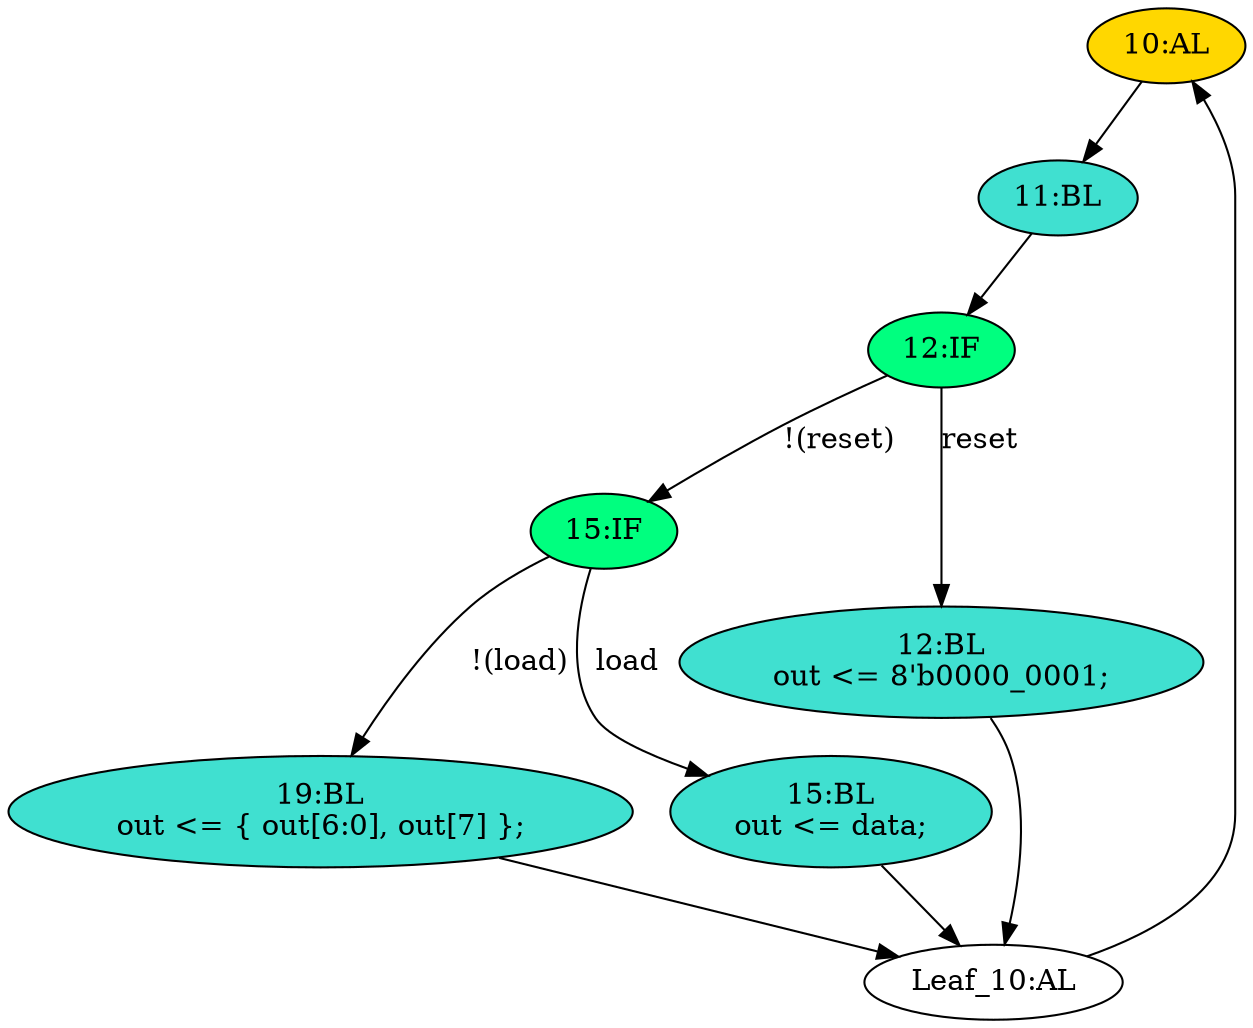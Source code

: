 strict digraph "compose( ,  )" {
	node [label="\N"];
	"10:AL"	[ast="<pyverilog.vparser.ast.Always object at 0x7fb7f6c63210>",
		clk_sens=True,
		fillcolor=gold,
		label="10:AL",
		sens="['clk', 'reset']",
		statements="[]",
		style=filled,
		typ=Always,
		use_var="['reset', 'load', 'data', 'out']"];
	"11:BL"	[ast="<pyverilog.vparser.ast.Block object at 0x7fb7f6c63610>",
		fillcolor=turquoise,
		label="11:BL",
		statements="[]",
		style=filled,
		typ=Block];
	"10:AL" -> "11:BL"	[cond="[]",
		lineno=None];
	"19:BL"	[ast="<pyverilog.vparser.ast.Block object at 0x7fb7f6c7d4d0>",
		fillcolor=turquoise,
		label="19:BL
out <= { out[6:0], out[7] };",
		statements="[<pyverilog.vparser.ast.NonblockingSubstitution object at 0x7fb7f6c66290>]",
		style=filled,
		typ=Block];
	"Leaf_10:AL"	[def_var="['out']",
		label="Leaf_10:AL"];
	"19:BL" -> "Leaf_10:AL"	[cond="[]",
		lineno=None];
	"12:IF"	[ast="<pyverilog.vparser.ast.IfStatement object at 0x7fb7f69cebd0>",
		fillcolor=springgreen,
		label="12:IF",
		statements="[]",
		style=filled,
		typ=IfStatement];
	"15:IF"	[ast="<pyverilog.vparser.ast.IfStatement object at 0x7fb7f6c66650>",
		fillcolor=springgreen,
		label="15:IF",
		statements="[]",
		style=filled,
		typ=IfStatement];
	"12:IF" -> "15:IF"	[cond="['reset']",
		label="!(reset)",
		lineno=12];
	"12:BL"	[ast="<pyverilog.vparser.ast.Block object at 0x7fb7f6c63e10>",
		fillcolor=turquoise,
		label="12:BL
out <= 8'b0000_0001;",
		statements="[<pyverilog.vparser.ast.NonblockingSubstitution object at 0x7fb7f69ce4d0>]",
		style=filled,
		typ=Block];
	"12:IF" -> "12:BL"	[cond="['reset']",
		label=reset,
		lineno=12];
	"15:BL"	[ast="<pyverilog.vparser.ast.Block object at 0x7fb7f6c71250>",
		fillcolor=turquoise,
		label="15:BL
out <= data;",
		statements="[<pyverilog.vparser.ast.NonblockingSubstitution object at 0x7fb7f6c7dc50>]",
		style=filled,
		typ=Block];
	"15:BL" -> "Leaf_10:AL"	[cond="[]",
		lineno=None];
	"11:BL" -> "12:IF"	[cond="[]",
		lineno=None];
	"15:IF" -> "19:BL"	[cond="['load']",
		label="!(load)",
		lineno=15];
	"15:IF" -> "15:BL"	[cond="['load']",
		label=load,
		lineno=15];
	"12:BL" -> "Leaf_10:AL"	[cond="[]",
		lineno=None];
	"Leaf_10:AL" -> "10:AL";
}
